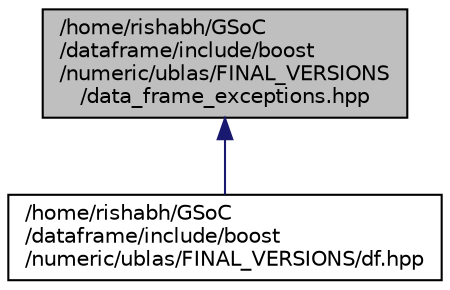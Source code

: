 digraph "/home/rishabh/GSoC/dataframe/include/boost/numeric/ublas/FINAL_VERSIONS/data_frame_exceptions.hpp"
{
  edge [fontname="Helvetica",fontsize="10",labelfontname="Helvetica",labelfontsize="10"];
  node [fontname="Helvetica",fontsize="10",shape=record];
  Node1 [label="/home/rishabh/GSoC\l/dataframe/include/boost\l/numeric/ublas/FINAL_VERSIONS\l/data_frame_exceptions.hpp",height=0.2,width=0.4,color="black", fillcolor="grey75", style="filled", fontcolor="black"];
  Node1 -> Node2 [dir="back",color="midnightblue",fontsize="10",style="solid"];
  Node2 [label="/home/rishabh/GSoC\l/dataframe/include/boost\l/numeric/ublas/FINAL_VERSIONS/df.hpp",height=0.2,width=0.4,color="black", fillcolor="white", style="filled",URL="$df_8hpp.html"];
}
